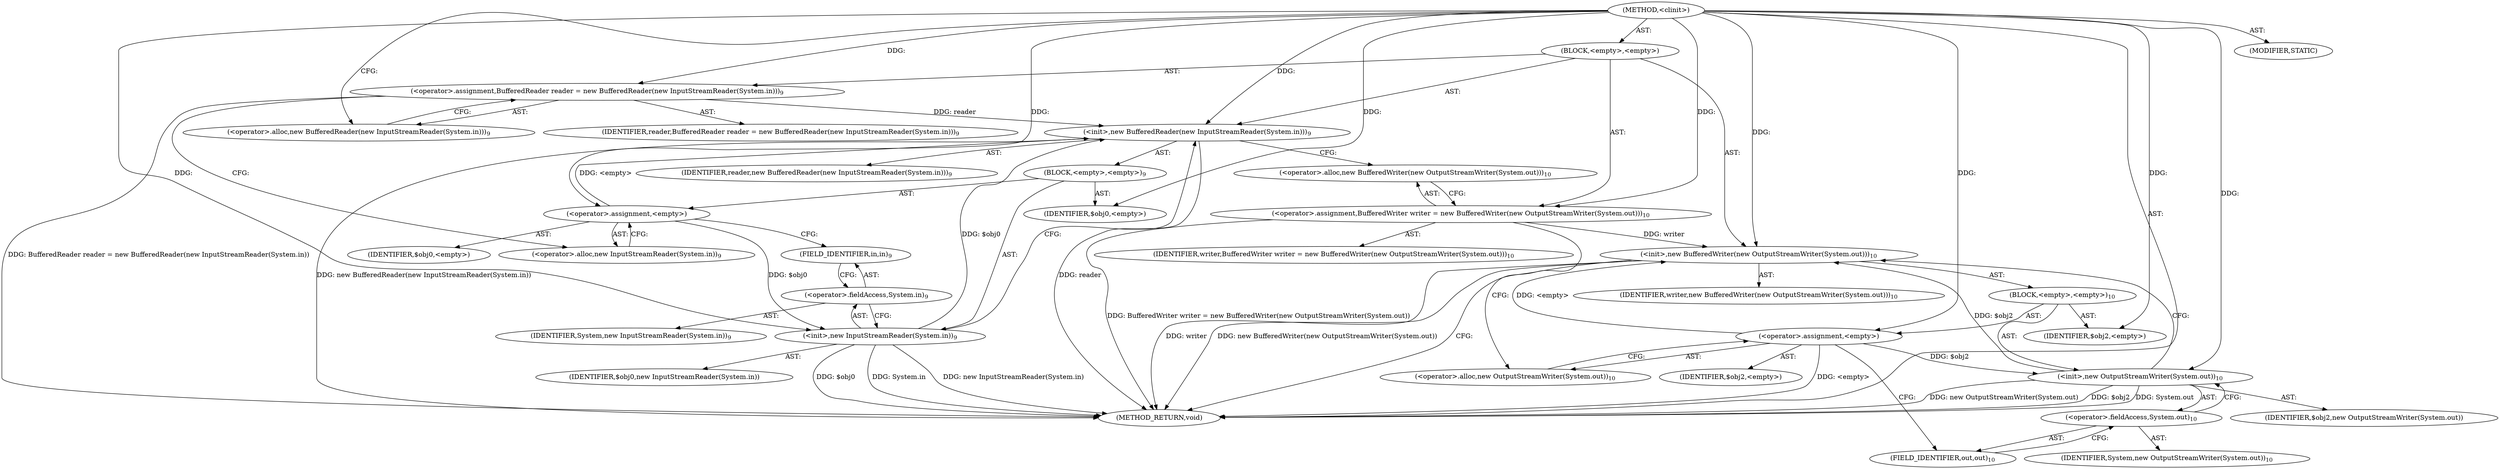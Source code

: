 digraph "&lt;clinit&gt;" {  
"117" [label = <(METHOD,&lt;clinit&gt;)> ]
"118" [label = <(BLOCK,&lt;empty&gt;,&lt;empty&gt;)> ]
"119" [label = <(&lt;operator&gt;.assignment,BufferedReader reader = new BufferedReader(new InputStreamReader(System.in)))<SUB>9</SUB>> ]
"120" [label = <(IDENTIFIER,reader,BufferedReader reader = new BufferedReader(new InputStreamReader(System.in)))<SUB>9</SUB>> ]
"121" [label = <(&lt;operator&gt;.alloc,new BufferedReader(new InputStreamReader(System.in)))<SUB>9</SUB>> ]
"122" [label = <(&lt;init&gt;,new BufferedReader(new InputStreamReader(System.in)))<SUB>9</SUB>> ]
"3" [label = <(IDENTIFIER,reader,new BufferedReader(new InputStreamReader(System.in)))<SUB>9</SUB>> ]
"123" [label = <(BLOCK,&lt;empty&gt;,&lt;empty&gt;)<SUB>9</SUB>> ]
"124" [label = <(&lt;operator&gt;.assignment,&lt;empty&gt;)> ]
"125" [label = <(IDENTIFIER,$obj0,&lt;empty&gt;)> ]
"126" [label = <(&lt;operator&gt;.alloc,new InputStreamReader(System.in))<SUB>9</SUB>> ]
"127" [label = <(&lt;init&gt;,new InputStreamReader(System.in))<SUB>9</SUB>> ]
"128" [label = <(IDENTIFIER,$obj0,new InputStreamReader(System.in))> ]
"129" [label = <(&lt;operator&gt;.fieldAccess,System.in)<SUB>9</SUB>> ]
"130" [label = <(IDENTIFIER,System,new InputStreamReader(System.in))<SUB>9</SUB>> ]
"131" [label = <(FIELD_IDENTIFIER,in,in)<SUB>9</SUB>> ]
"132" [label = <(IDENTIFIER,$obj0,&lt;empty&gt;)> ]
"133" [label = <(&lt;operator&gt;.assignment,BufferedWriter writer = new BufferedWriter(new OutputStreamWriter(System.out)))<SUB>10</SUB>> ]
"134" [label = <(IDENTIFIER,writer,BufferedWriter writer = new BufferedWriter(new OutputStreamWriter(System.out)))<SUB>10</SUB>> ]
"135" [label = <(&lt;operator&gt;.alloc,new BufferedWriter(new OutputStreamWriter(System.out)))<SUB>10</SUB>> ]
"136" [label = <(&lt;init&gt;,new BufferedWriter(new OutputStreamWriter(System.out)))<SUB>10</SUB>> ]
"5" [label = <(IDENTIFIER,writer,new BufferedWriter(new OutputStreamWriter(System.out)))<SUB>10</SUB>> ]
"137" [label = <(BLOCK,&lt;empty&gt;,&lt;empty&gt;)<SUB>10</SUB>> ]
"138" [label = <(&lt;operator&gt;.assignment,&lt;empty&gt;)> ]
"139" [label = <(IDENTIFIER,$obj2,&lt;empty&gt;)> ]
"140" [label = <(&lt;operator&gt;.alloc,new OutputStreamWriter(System.out))<SUB>10</SUB>> ]
"141" [label = <(&lt;init&gt;,new OutputStreamWriter(System.out))<SUB>10</SUB>> ]
"142" [label = <(IDENTIFIER,$obj2,new OutputStreamWriter(System.out))> ]
"143" [label = <(&lt;operator&gt;.fieldAccess,System.out)<SUB>10</SUB>> ]
"144" [label = <(IDENTIFIER,System,new OutputStreamWriter(System.out))<SUB>10</SUB>> ]
"145" [label = <(FIELD_IDENTIFIER,out,out)<SUB>10</SUB>> ]
"146" [label = <(IDENTIFIER,$obj2,&lt;empty&gt;)> ]
"147" [label = <(MODIFIER,STATIC)> ]
"148" [label = <(METHOD_RETURN,void)> ]
  "117" -> "118"  [ label = "AST: "] 
  "117" -> "147"  [ label = "AST: "] 
  "117" -> "148"  [ label = "AST: "] 
  "118" -> "119"  [ label = "AST: "] 
  "118" -> "122"  [ label = "AST: "] 
  "118" -> "133"  [ label = "AST: "] 
  "118" -> "136"  [ label = "AST: "] 
  "119" -> "120"  [ label = "AST: "] 
  "119" -> "121"  [ label = "AST: "] 
  "122" -> "3"  [ label = "AST: "] 
  "122" -> "123"  [ label = "AST: "] 
  "123" -> "124"  [ label = "AST: "] 
  "123" -> "127"  [ label = "AST: "] 
  "123" -> "132"  [ label = "AST: "] 
  "124" -> "125"  [ label = "AST: "] 
  "124" -> "126"  [ label = "AST: "] 
  "127" -> "128"  [ label = "AST: "] 
  "127" -> "129"  [ label = "AST: "] 
  "129" -> "130"  [ label = "AST: "] 
  "129" -> "131"  [ label = "AST: "] 
  "133" -> "134"  [ label = "AST: "] 
  "133" -> "135"  [ label = "AST: "] 
  "136" -> "5"  [ label = "AST: "] 
  "136" -> "137"  [ label = "AST: "] 
  "137" -> "138"  [ label = "AST: "] 
  "137" -> "141"  [ label = "AST: "] 
  "137" -> "146"  [ label = "AST: "] 
  "138" -> "139"  [ label = "AST: "] 
  "138" -> "140"  [ label = "AST: "] 
  "141" -> "142"  [ label = "AST: "] 
  "141" -> "143"  [ label = "AST: "] 
  "143" -> "144"  [ label = "AST: "] 
  "143" -> "145"  [ label = "AST: "] 
  "119" -> "126"  [ label = "CFG: "] 
  "122" -> "135"  [ label = "CFG: "] 
  "133" -> "140"  [ label = "CFG: "] 
  "136" -> "148"  [ label = "CFG: "] 
  "121" -> "119"  [ label = "CFG: "] 
  "135" -> "133"  [ label = "CFG: "] 
  "124" -> "131"  [ label = "CFG: "] 
  "127" -> "122"  [ label = "CFG: "] 
  "138" -> "145"  [ label = "CFG: "] 
  "141" -> "136"  [ label = "CFG: "] 
  "126" -> "124"  [ label = "CFG: "] 
  "129" -> "127"  [ label = "CFG: "] 
  "140" -> "138"  [ label = "CFG: "] 
  "143" -> "141"  [ label = "CFG: "] 
  "131" -> "129"  [ label = "CFG: "] 
  "145" -> "143"  [ label = "CFG: "] 
  "117" -> "121"  [ label = "CFG: "] 
  "119" -> "148"  [ label = "DDG: BufferedReader reader = new BufferedReader(new InputStreamReader(System.in))"] 
  "122" -> "148"  [ label = "DDG: reader"] 
  "127" -> "148"  [ label = "DDG: $obj0"] 
  "127" -> "148"  [ label = "DDG: System.in"] 
  "127" -> "148"  [ label = "DDG: new InputStreamReader(System.in)"] 
  "122" -> "148"  [ label = "DDG: new BufferedReader(new InputStreamReader(System.in))"] 
  "133" -> "148"  [ label = "DDG: BufferedWriter writer = new BufferedWriter(new OutputStreamWriter(System.out))"] 
  "136" -> "148"  [ label = "DDG: writer"] 
  "138" -> "148"  [ label = "DDG: &lt;empty&gt;"] 
  "141" -> "148"  [ label = "DDG: $obj2"] 
  "141" -> "148"  [ label = "DDG: System.out"] 
  "141" -> "148"  [ label = "DDG: new OutputStreamWriter(System.out)"] 
  "136" -> "148"  [ label = "DDG: new BufferedWriter(new OutputStreamWriter(System.out))"] 
  "117" -> "119"  [ label = "DDG: "] 
  "117" -> "133"  [ label = "DDG: "] 
  "119" -> "122"  [ label = "DDG: reader"] 
  "117" -> "122"  [ label = "DDG: "] 
  "124" -> "122"  [ label = "DDG: &lt;empty&gt;"] 
  "127" -> "122"  [ label = "DDG: $obj0"] 
  "133" -> "136"  [ label = "DDG: writer"] 
  "117" -> "136"  [ label = "DDG: "] 
  "138" -> "136"  [ label = "DDG: &lt;empty&gt;"] 
  "141" -> "136"  [ label = "DDG: $obj2"] 
  "117" -> "124"  [ label = "DDG: "] 
  "117" -> "132"  [ label = "DDG: "] 
  "117" -> "138"  [ label = "DDG: "] 
  "117" -> "146"  [ label = "DDG: "] 
  "124" -> "127"  [ label = "DDG: $obj0"] 
  "117" -> "127"  [ label = "DDG: "] 
  "138" -> "141"  [ label = "DDG: $obj2"] 
  "117" -> "141"  [ label = "DDG: "] 
}
